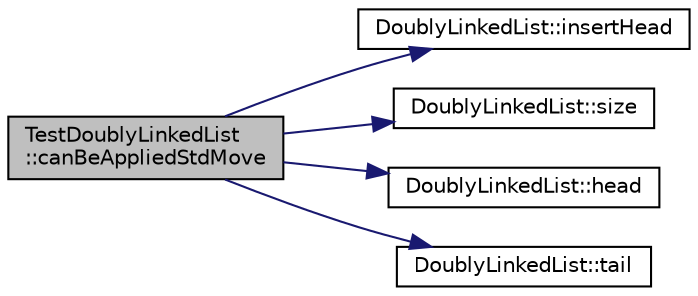 digraph "TestDoublyLinkedList::canBeAppliedStdMove"
{
  edge [fontname="Helvetica",fontsize="10",labelfontname="Helvetica",labelfontsize="10"];
  node [fontname="Helvetica",fontsize="10",shape=record];
  rankdir="LR";
  Node10 [label="TestDoublyLinkedList\l::canBeAppliedStdMove",height=0.2,width=0.4,color="black", fillcolor="grey75", style="filled", fontcolor="black"];
  Node10 -> Node11 [color="midnightblue",fontsize="10",style="solid",fontname="Helvetica"];
  Node11 [label="DoublyLinkedList::insertHead",height=0.2,width=0.4,color="black", fillcolor="white", style="filled",URL="$da/dfa/class_doubly_linked_list.html#ac54e1a0bb6531a8f8991299d44003d98"];
  Node10 -> Node12 [color="midnightblue",fontsize="10",style="solid",fontname="Helvetica"];
  Node12 [label="DoublyLinkedList::size",height=0.2,width=0.4,color="black", fillcolor="white", style="filled",URL="$da/dfa/class_doubly_linked_list.html#a6071aef95e9615ce1672e760173ebc71"];
  Node10 -> Node13 [color="midnightblue",fontsize="10",style="solid",fontname="Helvetica"];
  Node13 [label="DoublyLinkedList::head",height=0.2,width=0.4,color="black", fillcolor="white", style="filled",URL="$da/dfa/class_doubly_linked_list.html#adf48b22bf2fce388ef37fa692733c3ca"];
  Node10 -> Node14 [color="midnightblue",fontsize="10",style="solid",fontname="Helvetica"];
  Node14 [label="DoublyLinkedList::tail",height=0.2,width=0.4,color="black", fillcolor="white", style="filled",URL="$da/dfa/class_doubly_linked_list.html#affa9f7b6025f9ec84e46a5946229cc19"];
}
